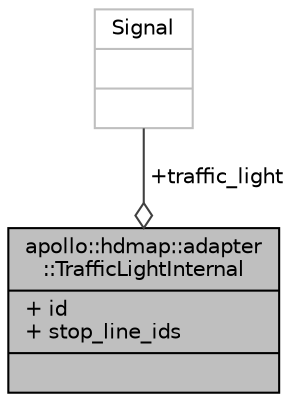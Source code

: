 digraph "apollo::hdmap::adapter::TrafficLightInternal"
{
  edge [fontname="Helvetica",fontsize="10",labelfontname="Helvetica",labelfontsize="10"];
  node [fontname="Helvetica",fontsize="10",shape=record];
  Node1 [label="{apollo::hdmap::adapter\l::TrafficLightInternal\n|+ id\l+ stop_line_ids\l|}",height=0.2,width=0.4,color="black", fillcolor="grey75", style="filled" fontcolor="black"];
  Node2 -> Node1 [color="grey25",fontsize="10",style="solid",label=" +traffic_light" ,arrowhead="odiamond",fontname="Helvetica"];
  Node2 [label="{Signal\n||}",height=0.2,width=0.4,color="grey75", fillcolor="white", style="filled"];
}
